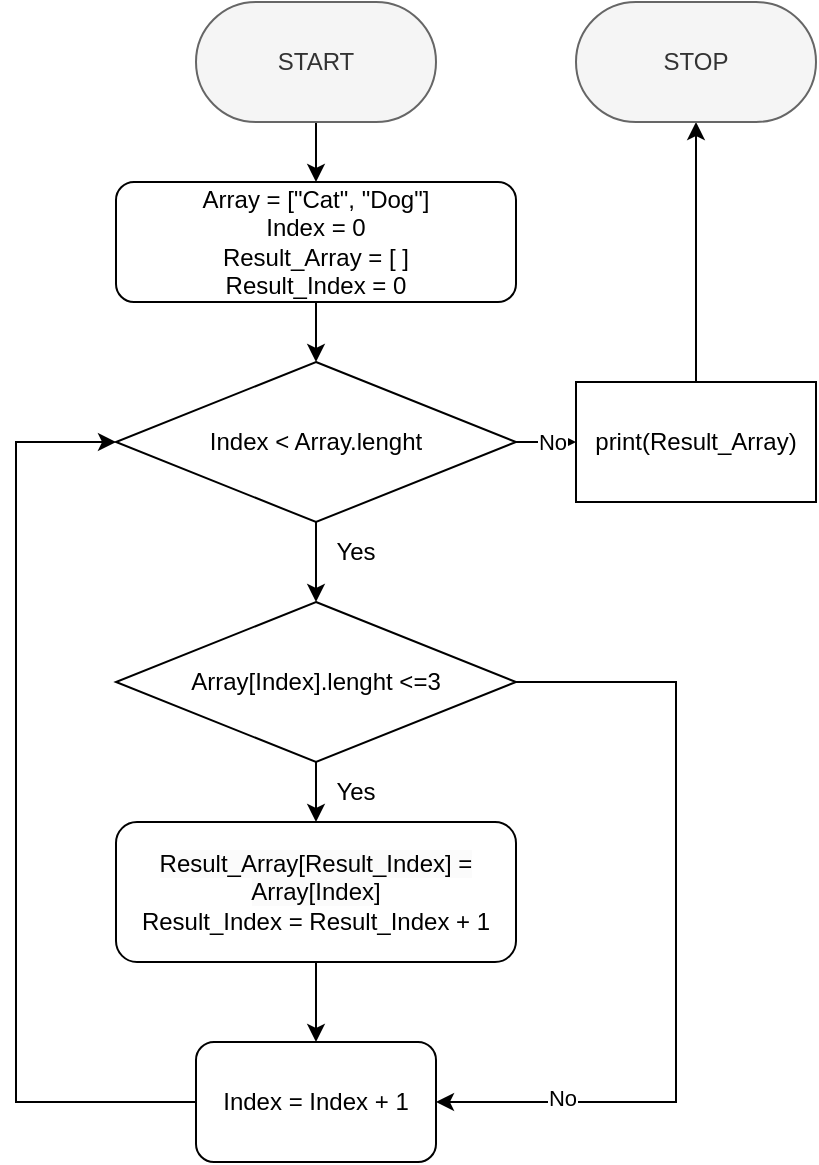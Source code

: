 <mxfile version="21.1.7" type="device">
  <diagram id="OEtE0UqRGMGyEYrEScfP" name="Pagina-1">
    <mxGraphModel dx="1050" dy="581" grid="1" gridSize="10" guides="1" tooltips="1" connect="1" arrows="1" fold="1" page="1" pageScale="1" pageWidth="827" pageHeight="1169" math="0" shadow="0">
      <root>
        <mxCell id="0" />
        <mxCell id="1" parent="0" />
        <mxCell id="-BUbELkkfaWMpww8tzWN-6" style="edgeStyle=orthogonalEdgeStyle;rounded=0;orthogonalLoop=1;jettySize=auto;html=1;exitX=0.5;exitY=1;exitDx=0;exitDy=0;entryX=0.5;entryY=0;entryDx=0;entryDy=0;" edge="1" parent="1" source="-BUbELkkfaWMpww8tzWN-1" target="-BUbELkkfaWMpww8tzWN-3">
          <mxGeometry relative="1" as="geometry" />
        </mxCell>
        <mxCell id="-BUbELkkfaWMpww8tzWN-1" value="START" style="rounded=1;whiteSpace=wrap;html=1;arcSize=50;fillColor=#f5f5f5;fontColor=#333333;strokeColor=#666666;" vertex="1" parent="1">
          <mxGeometry x="280" y="80" width="120" height="60" as="geometry" />
        </mxCell>
        <mxCell id="-BUbELkkfaWMpww8tzWN-12" style="edgeStyle=orthogonalEdgeStyle;rounded=0;orthogonalLoop=1;jettySize=auto;html=1;exitX=0.5;exitY=1;exitDx=0;exitDy=0;entryX=0.5;entryY=0;entryDx=0;entryDy=0;" edge="1" parent="1" source="-BUbELkkfaWMpww8tzWN-3" target="-BUbELkkfaWMpww8tzWN-11">
          <mxGeometry relative="1" as="geometry" />
        </mxCell>
        <mxCell id="-BUbELkkfaWMpww8tzWN-3" value="Array = [&quot;Cat&quot;, &quot;Dog&quot;]&lt;br&gt;Index = 0&lt;br&gt;Result_Array = [ ]&lt;br&gt;Result_Index = 0" style="rounded=1;whiteSpace=wrap;html=1;" vertex="1" parent="1">
          <mxGeometry x="240" y="170" width="200" height="60" as="geometry" />
        </mxCell>
        <mxCell id="-BUbELkkfaWMpww8tzWN-13" style="edgeStyle=orthogonalEdgeStyle;rounded=0;orthogonalLoop=1;jettySize=auto;html=1;exitX=1;exitY=0.5;exitDx=0;exitDy=0;entryX=0;entryY=0.5;entryDx=0;entryDy=0;" edge="1" parent="1" source="-BUbELkkfaWMpww8tzWN-11" target="-BUbELkkfaWMpww8tzWN-14">
          <mxGeometry relative="1" as="geometry">
            <mxPoint x="540" y="300" as="targetPoint" />
            <Array as="points" />
          </mxGeometry>
        </mxCell>
        <mxCell id="-BUbELkkfaWMpww8tzWN-15" value="No" style="edgeLabel;html=1;align=center;verticalAlign=middle;resizable=0;points=[];" vertex="1" connectable="0" parent="-BUbELkkfaWMpww8tzWN-13">
          <mxGeometry x="-0.207" y="2" relative="1" as="geometry">
            <mxPoint x="6" y="2" as="offset" />
          </mxGeometry>
        </mxCell>
        <mxCell id="-BUbELkkfaWMpww8tzWN-17" style="edgeStyle=orthogonalEdgeStyle;rounded=0;orthogonalLoop=1;jettySize=auto;html=1;exitX=0.5;exitY=1;exitDx=0;exitDy=0;" edge="1" parent="1" source="-BUbELkkfaWMpww8tzWN-11" target="-BUbELkkfaWMpww8tzWN-20">
          <mxGeometry relative="1" as="geometry">
            <mxPoint x="340" y="480" as="targetPoint" />
            <Array as="points" />
          </mxGeometry>
        </mxCell>
        <mxCell id="-BUbELkkfaWMpww8tzWN-19" value="Yes" style="edgeLabel;html=1;align=center;verticalAlign=middle;resizable=0;points=[];" vertex="1" connectable="0" parent="-BUbELkkfaWMpww8tzWN-17">
          <mxGeometry x="0.268" relative="1" as="geometry">
            <mxPoint y="-69" as="offset" />
          </mxGeometry>
        </mxCell>
        <mxCell id="-BUbELkkfaWMpww8tzWN-11" value="Index &amp;lt; Array.lenght" style="rhombus;whiteSpace=wrap;html=1;" vertex="1" parent="1">
          <mxGeometry x="240" y="260" width="200" height="80" as="geometry" />
        </mxCell>
        <mxCell id="-BUbELkkfaWMpww8tzWN-33" style="edgeStyle=orthogonalEdgeStyle;rounded=0;orthogonalLoop=1;jettySize=auto;html=1;entryX=0.5;entryY=1;entryDx=0;entryDy=0;" edge="1" parent="1" source="-BUbELkkfaWMpww8tzWN-14" target="-BUbELkkfaWMpww8tzWN-32">
          <mxGeometry relative="1" as="geometry" />
        </mxCell>
        <mxCell id="-BUbELkkfaWMpww8tzWN-14" value="print(Result_Array)" style="rounded=0;whiteSpace=wrap;html=1;" vertex="1" parent="1">
          <mxGeometry x="470" y="270" width="120" height="60" as="geometry" />
        </mxCell>
        <mxCell id="-BUbELkkfaWMpww8tzWN-21" style="edgeStyle=orthogonalEdgeStyle;rounded=0;orthogonalLoop=1;jettySize=auto;html=1;exitX=1;exitY=0.5;exitDx=0;exitDy=0;entryX=1;entryY=0.5;entryDx=0;entryDy=0;" edge="1" parent="1" source="-BUbELkkfaWMpww8tzWN-20" target="-BUbELkkfaWMpww8tzWN-26">
          <mxGeometry relative="1" as="geometry">
            <mxPoint x="560" y="520" as="targetPoint" />
            <Array as="points">
              <mxPoint x="520" y="420" />
              <mxPoint x="520" y="630" />
            </Array>
          </mxGeometry>
        </mxCell>
        <mxCell id="-BUbELkkfaWMpww8tzWN-28" value="No" style="edgeLabel;html=1;align=center;verticalAlign=middle;resizable=0;points=[];" vertex="1" connectable="0" parent="-BUbELkkfaWMpww8tzWN-21">
          <mxGeometry x="0.692" y="-2" relative="1" as="geometry">
            <mxPoint as="offset" />
          </mxGeometry>
        </mxCell>
        <mxCell id="-BUbELkkfaWMpww8tzWN-35" value="" style="edgeStyle=orthogonalEdgeStyle;rounded=0;orthogonalLoop=1;jettySize=auto;html=1;" edge="1" parent="1" source="-BUbELkkfaWMpww8tzWN-20" target="-BUbELkkfaWMpww8tzWN-30">
          <mxGeometry relative="1" as="geometry" />
        </mxCell>
        <mxCell id="-BUbELkkfaWMpww8tzWN-20" value="Array[Index].lenght &amp;lt;=3" style="rhombus;whiteSpace=wrap;html=1;" vertex="1" parent="1">
          <mxGeometry x="240" y="380" width="200" height="80" as="geometry" />
        </mxCell>
        <mxCell id="-BUbELkkfaWMpww8tzWN-27" style="edgeStyle=orthogonalEdgeStyle;rounded=0;orthogonalLoop=1;jettySize=auto;html=1;exitX=0;exitY=0.5;exitDx=0;exitDy=0;entryX=0;entryY=0.5;entryDx=0;entryDy=0;" edge="1" parent="1" source="-BUbELkkfaWMpww8tzWN-26" target="-BUbELkkfaWMpww8tzWN-11">
          <mxGeometry relative="1" as="geometry">
            <Array as="points">
              <mxPoint x="190" y="630" />
              <mxPoint x="190" y="300" />
            </Array>
          </mxGeometry>
        </mxCell>
        <mxCell id="-BUbELkkfaWMpww8tzWN-26" value="Index = Index + 1" style="rounded=1;whiteSpace=wrap;html=1;" vertex="1" parent="1">
          <mxGeometry x="280" y="600" width="120" height="60" as="geometry" />
        </mxCell>
        <mxCell id="-BUbELkkfaWMpww8tzWN-38" value="" style="edgeStyle=orthogonalEdgeStyle;rounded=0;orthogonalLoop=1;jettySize=auto;html=1;" edge="1" parent="1" source="-BUbELkkfaWMpww8tzWN-30" target="-BUbELkkfaWMpww8tzWN-26">
          <mxGeometry relative="1" as="geometry" />
        </mxCell>
        <mxCell id="-BUbELkkfaWMpww8tzWN-30" value="&lt;span style=&quot;color: rgb(0, 0, 0); font-family: Helvetica; font-size: 12px; font-style: normal; font-variant-ligatures: normal; font-variant-caps: normal; font-weight: 400; letter-spacing: normal; orphans: 2; text-align: center; text-indent: 0px; text-transform: none; widows: 2; word-spacing: 0px; -webkit-text-stroke-width: 0px; background-color: rgb(251, 251, 251); text-decoration-thickness: initial; text-decoration-style: initial; text-decoration-color: initial; float: none; display: inline !important;&quot;&gt;Result_Array[Result_Index] = Array[Index]&lt;br&gt;&lt;/span&gt;Result_Index = Result_Index + 1" style="rounded=1;whiteSpace=wrap;html=1;" vertex="1" parent="1">
          <mxGeometry x="240" y="490" width="200" height="70" as="geometry" />
        </mxCell>
        <mxCell id="-BUbELkkfaWMpww8tzWN-32" value="STOP" style="rounded=1;whiteSpace=wrap;html=1;arcSize=50;fillColor=#f5f5f5;fontColor=#333333;strokeColor=#666666;" vertex="1" parent="1">
          <mxGeometry x="470" y="80" width="120" height="60" as="geometry" />
        </mxCell>
        <mxCell id="-BUbELkkfaWMpww8tzWN-34" value="Yes" style="text;html=1;strokeColor=none;fillColor=none;align=center;verticalAlign=middle;whiteSpace=wrap;rounded=0;" vertex="1" parent="1">
          <mxGeometry x="330" y="340" width="60" height="30" as="geometry" />
        </mxCell>
        <mxCell id="-BUbELkkfaWMpww8tzWN-36" value="Yes" style="text;html=1;strokeColor=none;fillColor=none;align=center;verticalAlign=middle;whiteSpace=wrap;rounded=0;" vertex="1" parent="1">
          <mxGeometry x="330" y="460" width="60" height="30" as="geometry" />
        </mxCell>
      </root>
    </mxGraphModel>
  </diagram>
</mxfile>
